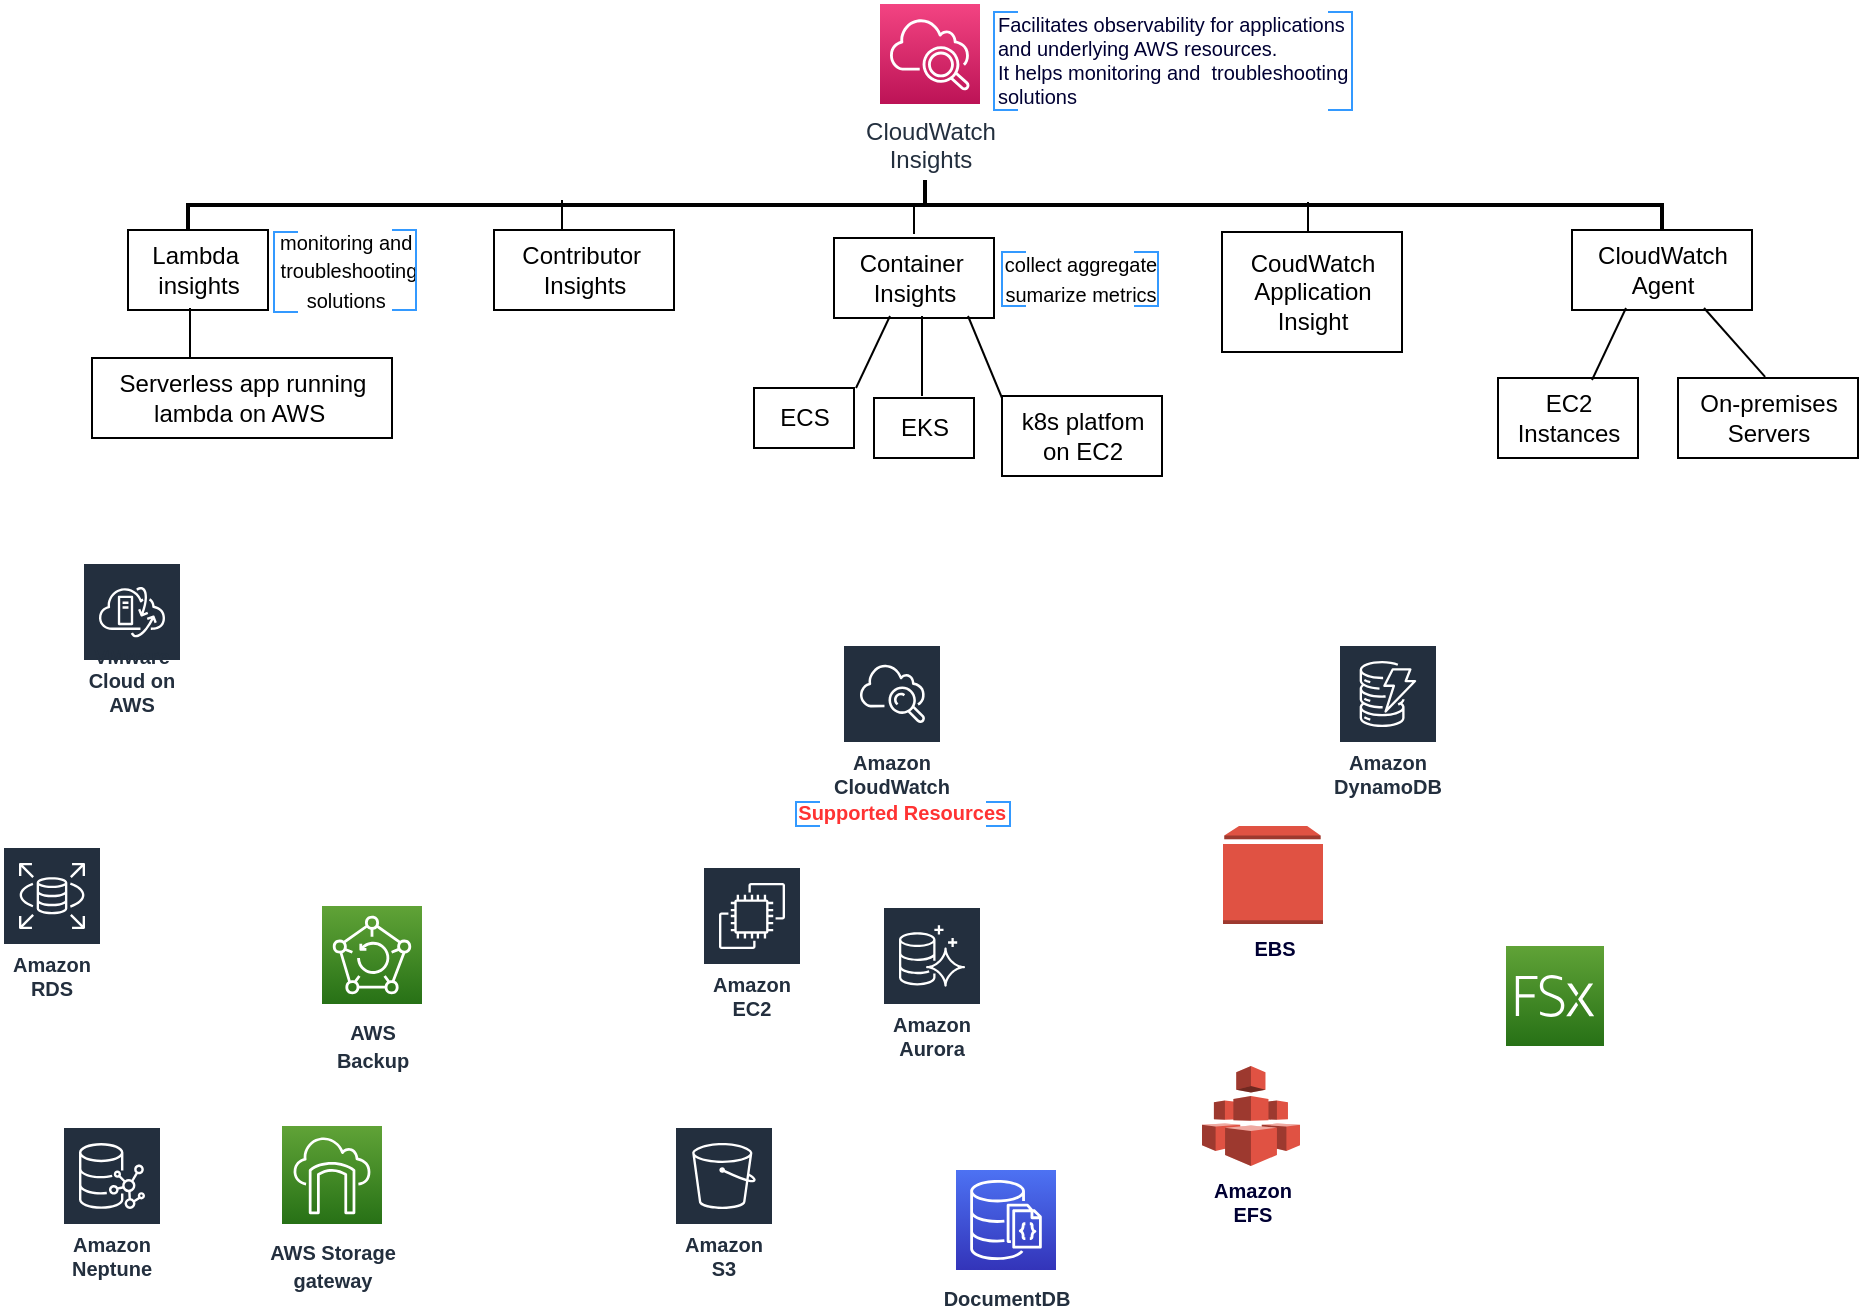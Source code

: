 <mxfile version="20.0.3" type="github">
  <diagram id="ahfcndGCMPXOTyxWDrLU" name="Page-1">
    <mxGraphModel dx="1131" dy="583" grid="1" gridSize="10" guides="1" tooltips="1" connect="1" arrows="1" fold="1" page="1" pageScale="1" pageWidth="1169" pageHeight="827" math="0" shadow="0">
      <root>
        <mxCell id="0" />
        <mxCell id="1" parent="0" />
        <mxCell id="ZLs19pHSzys7aue6sNGM-2" value="CloudWatch&lt;br&gt;Insights" style="sketch=0;points=[[0,0,0],[0.25,0,0],[0.5,0,0],[0.75,0,0],[1,0,0],[0,1,0],[0.25,1,0],[0.5,1,0],[0.75,1,0],[1,1,0],[0,0.25,0],[0,0.5,0],[0,0.75,0],[1,0.25,0],[1,0.5,0],[1,0.75,0]];points=[[0,0,0],[0.25,0,0],[0.5,0,0],[0.75,0,0],[1,0,0],[0,1,0],[0.25,1,0],[0.5,1,0],[0.75,1,0],[1,1,0],[0,0.25,0],[0,0.5,0],[0,0.75,0],[1,0.25,0],[1,0.5,0],[1,0.75,0]];outlineConnect=0;fontColor=#232F3E;gradientColor=#F34482;gradientDirection=north;fillColor=#BC1356;strokeColor=#ffffff;dashed=0;verticalLabelPosition=bottom;verticalAlign=top;align=center;html=1;fontSize=12;fontStyle=0;aspect=fixed;shape=mxgraph.aws4.resourceIcon;resIcon=mxgraph.aws4.cloudwatch_2;" parent="1" vertex="1">
          <mxGeometry x="469" y="39" width="50" height="50" as="geometry" />
        </mxCell>
        <mxCell id="ZLs19pHSzys7aue6sNGM-5" value="Lambda&amp;nbsp;&lt;br&gt;insights" style="text;html=1;align=center;verticalAlign=middle;resizable=0;points=[];autosize=1;strokeColor=default;fillColor=none;fontSize=12;" parent="1" vertex="1">
          <mxGeometry x="93" y="152" width="70" height="40" as="geometry" />
        </mxCell>
        <mxCell id="ZLs19pHSzys7aue6sNGM-6" value="Contributor&amp;nbsp;&lt;br&gt;Insights" style="text;html=1;align=center;verticalAlign=middle;resizable=0;points=[];autosize=1;strokeColor=default;fillColor=none;fontSize=12;" parent="1" vertex="1">
          <mxGeometry x="276" y="152" width="90" height="40" as="geometry" />
        </mxCell>
        <mxCell id="ZLs19pHSzys7aue6sNGM-7" value="Container&amp;nbsp;&lt;br&gt;Insights" style="text;html=1;align=center;verticalAlign=middle;resizable=0;points=[];autosize=1;strokeColor=default;fillColor=none;fontSize=12;" parent="1" vertex="1">
          <mxGeometry x="446" y="156" width="80" height="40" as="geometry" />
        </mxCell>
        <mxCell id="ZLs19pHSzys7aue6sNGM-8" value="CoudWatch&lt;br&gt;Application&lt;br&gt;Insight" style="text;html=1;align=center;verticalAlign=middle;resizable=0;points=[];autosize=1;strokeColor=default;fillColor=none;fontSize=12;" parent="1" vertex="1">
          <mxGeometry x="640" y="153" width="90" height="60" as="geometry" />
        </mxCell>
        <mxCell id="ZLs19pHSzys7aue6sNGM-9" value="CloudWatch &lt;br&gt;Agent" style="text;html=1;align=center;verticalAlign=middle;resizable=0;points=[];autosize=1;strokeColor=default;fillColor=none;fontSize=12;" parent="1" vertex="1">
          <mxGeometry x="815" y="152" width="90" height="40" as="geometry" />
        </mxCell>
        <mxCell id="ZLs19pHSzys7aue6sNGM-10" value="Serverless app running &lt;br&gt;lambda on AWS&amp;nbsp;" style="text;html=1;align=center;verticalAlign=middle;resizable=0;points=[];autosize=1;strokeColor=default;fillColor=none;fontSize=12;" parent="1" vertex="1">
          <mxGeometry x="75" y="216" width="150" height="40" as="geometry" />
        </mxCell>
        <mxCell id="ZLs19pHSzys7aue6sNGM-11" value="&lt;font style=&quot;font-size: 10px;&quot;&gt;collect aggregate&lt;br&gt;sumarize metrics&lt;/font&gt;" style="text;html=1;align=center;verticalAlign=middle;resizable=0;points=[];autosize=1;strokeColor=none;fillColor=none;fontSize=12;" parent="1" vertex="1">
          <mxGeometry x="519" y="156" width="100" height="40" as="geometry" />
        </mxCell>
        <mxCell id="ZLs19pHSzys7aue6sNGM-12" value="" style="strokeWidth=1;html=1;shape=mxgraph.flowchart.annotation_1;align=left;pointerEvents=1;fontColor=#000033;fillColor=none;strokeColor=#3399FF;" parent="1" vertex="1">
          <mxGeometry x="530" y="163" width="12" height="27" as="geometry" />
        </mxCell>
        <mxCell id="ZLs19pHSzys7aue6sNGM-13" value="" style="strokeWidth=1;html=1;shape=mxgraph.flowchart.annotation_1;align=left;pointerEvents=1;fontColor=#000033;fillColor=none;direction=west;strokeColor=#3399FF;" parent="1" vertex="1">
          <mxGeometry x="596" y="163" width="12" height="27" as="geometry" />
        </mxCell>
        <mxCell id="ZLs19pHSzys7aue6sNGM-14" value="" style="strokeWidth=2;html=1;shape=mxgraph.flowchart.annotation_2;align=left;labelPosition=right;pointerEvents=1;fontSize=12;fillColor=none;direction=south;" parent="1" vertex="1">
          <mxGeometry x="123" y="127" width="737" height="25" as="geometry" />
        </mxCell>
        <mxCell id="ZLs19pHSzys7aue6sNGM-15" value="" style="endArrow=none;html=1;rounded=0;fontSize=12;" parent="1" edge="1">
          <mxGeometry width="50" height="50" relative="1" as="geometry">
            <mxPoint x="457" y="231" as="sourcePoint" />
            <mxPoint x="474" y="195" as="targetPoint" />
          </mxGeometry>
        </mxCell>
        <mxCell id="ZLs19pHSzys7aue6sNGM-17" value="" style="endArrow=none;html=1;rounded=0;fontSize=12;" parent="1" edge="1">
          <mxGeometry width="50" height="50" relative="1" as="geometry">
            <mxPoint x="530" y="236" as="sourcePoint" />
            <mxPoint x="513" y="195" as="targetPoint" />
          </mxGeometry>
        </mxCell>
        <mxCell id="ZLs19pHSzys7aue6sNGM-18" value="" style="endArrow=none;html=1;rounded=0;fontSize=12;" parent="1" edge="1">
          <mxGeometry width="50" height="50" relative="1" as="geometry">
            <mxPoint x="490" y="235" as="sourcePoint" />
            <mxPoint x="490" y="195" as="targetPoint" />
          </mxGeometry>
        </mxCell>
        <mxCell id="ZLs19pHSzys7aue6sNGM-19" value="ECS" style="text;html=1;align=center;verticalAlign=middle;resizable=0;points=[];autosize=1;strokeColor=default;fillColor=none;fontSize=12;" parent="1" vertex="1">
          <mxGeometry x="406" y="231" width="50" height="30" as="geometry" />
        </mxCell>
        <mxCell id="ZLs19pHSzys7aue6sNGM-20" value="EKS" style="text;html=1;align=center;verticalAlign=middle;resizable=0;points=[];autosize=1;strokeColor=default;fillColor=none;fontSize=12;" parent="1" vertex="1">
          <mxGeometry x="466" y="236" width="50" height="30" as="geometry" />
        </mxCell>
        <mxCell id="ZLs19pHSzys7aue6sNGM-21" value="k8s platfom&lt;br&gt;on EC2" style="text;html=1;align=center;verticalAlign=middle;resizable=0;points=[];autosize=1;strokeColor=default;fillColor=none;fontSize=12;" parent="1" vertex="1">
          <mxGeometry x="530" y="235" width="80" height="40" as="geometry" />
        </mxCell>
        <mxCell id="ZLs19pHSzys7aue6sNGM-22" value="EC2 &lt;br&gt;Instances" style="text;html=1;align=center;verticalAlign=middle;resizable=0;points=[];autosize=1;strokeColor=default;fillColor=none;fontSize=12;" parent="1" vertex="1">
          <mxGeometry x="778" y="226" width="70" height="40" as="geometry" />
        </mxCell>
        <mxCell id="ZLs19pHSzys7aue6sNGM-23" value="On-premises &lt;br&gt;Servers" style="text;html=1;align=center;verticalAlign=middle;resizable=0;points=[];autosize=1;strokeColor=default;fillColor=none;fontSize=12;" parent="1" vertex="1">
          <mxGeometry x="868" y="226" width="90" height="40" as="geometry" />
        </mxCell>
        <mxCell id="ZLs19pHSzys7aue6sNGM-24" value="" style="endArrow=none;html=1;rounded=0;fontSize=12;" parent="1" edge="1">
          <mxGeometry width="50" height="50" relative="1" as="geometry">
            <mxPoint x="825" y="227" as="sourcePoint" />
            <mxPoint x="842" y="191" as="targetPoint" />
          </mxGeometry>
        </mxCell>
        <mxCell id="ZLs19pHSzys7aue6sNGM-25" value="" style="endArrow=none;html=1;rounded=0;fontSize=12;exitX=0.484;exitY=-0.014;exitDx=0;exitDy=0;exitPerimeter=0;" parent="1" edge="1" source="ZLs19pHSzys7aue6sNGM-23">
          <mxGeometry width="50" height="50" relative="1" as="geometry">
            <mxPoint x="898" y="232" as="sourcePoint" />
            <mxPoint x="881" y="191" as="targetPoint" />
          </mxGeometry>
        </mxCell>
        <mxCell id="DTZgFdQ72hOBGd_lE64p-2" value="" style="endArrow=none;html=1;rounded=0;fontSize=12;" edge="1" parent="1">
          <mxGeometry width="50" height="50" relative="1" as="geometry">
            <mxPoint x="310" y="152" as="sourcePoint" />
            <mxPoint x="310" y="137" as="targetPoint" />
          </mxGeometry>
        </mxCell>
        <mxCell id="DTZgFdQ72hOBGd_lE64p-3" value="" style="endArrow=none;html=1;rounded=0;fontSize=12;" edge="1" parent="1">
          <mxGeometry width="50" height="50" relative="1" as="geometry">
            <mxPoint x="486" y="154" as="sourcePoint" />
            <mxPoint x="486" y="139" as="targetPoint" />
          </mxGeometry>
        </mxCell>
        <mxCell id="DTZgFdQ72hOBGd_lE64p-4" value="" style="endArrow=none;html=1;rounded=0;fontSize=12;" edge="1" parent="1">
          <mxGeometry width="50" height="50" relative="1" as="geometry">
            <mxPoint x="683" y="153" as="sourcePoint" />
            <mxPoint x="683" y="138" as="targetPoint" />
          </mxGeometry>
        </mxCell>
        <mxCell id="DTZgFdQ72hOBGd_lE64p-5" value="" style="endArrow=none;html=1;rounded=0;fontSize=12;" edge="1" parent="1">
          <mxGeometry width="50" height="50" relative="1" as="geometry">
            <mxPoint x="124" y="216" as="sourcePoint" />
            <mxPoint x="124" y="191" as="targetPoint" />
          </mxGeometry>
        </mxCell>
        <mxCell id="DTZgFdQ72hOBGd_lE64p-6" value="Amazon CloudWatch" style="sketch=0;outlineConnect=0;fontColor=#232F3E;gradientColor=none;strokeColor=#ffffff;fillColor=#232F3E;dashed=0;verticalLabelPosition=middle;verticalAlign=bottom;align=center;html=1;whiteSpace=wrap;fontSize=10;fontStyle=1;spacing=3;shape=mxgraph.aws4.productIcon;prIcon=mxgraph.aws4.cloudwatch;" vertex="1" parent="1">
          <mxGeometry x="450" y="359" width="50" height="81" as="geometry" />
        </mxCell>
        <mxCell id="DTZgFdQ72hOBGd_lE64p-7" value="&lt;b&gt;&lt;font color=&quot;#ff3333&quot;&gt;Supported Resources&amp;nbsp;&lt;/font&gt;&lt;/b&gt;" style="text;html=1;align=center;verticalAlign=middle;resizable=0;points=[];autosize=1;strokeColor=none;fillColor=none;fontSize=10;" vertex="1" parent="1">
          <mxGeometry x="416" y="428" width="130" height="30" as="geometry" />
        </mxCell>
        <mxCell id="DTZgFdQ72hOBGd_lE64p-8" value="" style="strokeWidth=1;html=1;shape=mxgraph.flowchart.annotation_1;align=left;pointerEvents=1;fontColor=#000033;fillColor=none;strokeColor=#3399FF;" vertex="1" parent="1">
          <mxGeometry x="427" y="438" width="12" height="12" as="geometry" />
        </mxCell>
        <mxCell id="DTZgFdQ72hOBGd_lE64p-9" value="" style="strokeWidth=1;html=1;shape=mxgraph.flowchart.annotation_1;align=left;pointerEvents=1;fontColor=#000033;fillColor=none;direction=west;strokeColor=#3399FF;" vertex="1" parent="1">
          <mxGeometry x="522" y="438" width="12" height="12" as="geometry" />
        </mxCell>
        <mxCell id="DTZgFdQ72hOBGd_lE64p-11" value="&lt;b style=&quot;font-size: 10px;&quot;&gt;AWS &lt;br&gt;Backup&lt;/b&gt;" style="sketch=0;points=[[0,0,0],[0.25,0,0],[0.5,0,0],[0.75,0,0],[1,0,0],[0,1,0],[0.25,1,0],[0.5,1,0],[0.75,1,0],[1,1,0],[0,0.25,0],[0,0.5,0],[0,0.75,0],[1,0.25,0],[1,0.5,0],[1,0.75,0]];outlineConnect=0;fontColor=#232F3E;gradientColor=#60A337;gradientDirection=north;fillColor=#277116;strokeColor=#ffffff;dashed=0;verticalLabelPosition=bottom;verticalAlign=top;align=center;html=1;fontSize=12;fontStyle=0;shape=mxgraph.aws4.resourceIcon;resIcon=mxgraph.aws4.backup;" vertex="1" parent="1">
          <mxGeometry x="190" y="490" width="50" height="49" as="geometry" />
        </mxCell>
        <mxCell id="DTZgFdQ72hOBGd_lE64p-13" value="&lt;font style=&quot;font-size: 10px;&quot;&gt;&lt;b&gt;AWS Storage &lt;br&gt;gateway&lt;/b&gt;&lt;/font&gt;" style="sketch=0;points=[[0,0,0],[0.25,0,0],[0.5,0,0],[0.75,0,0],[1,0,0],[0,1,0],[0.25,1,0],[0.5,1,0],[0.75,1,0],[1,1,0],[0,0.25,0],[0,0.5,0],[0,0.75,0],[1,0.25,0],[1,0.5,0],[1,0.75,0]];outlineConnect=0;fontColor=#232F3E;gradientColor=#60A337;gradientDirection=north;fillColor=#277116;strokeColor=#ffffff;dashed=0;verticalLabelPosition=bottom;verticalAlign=top;align=center;html=1;fontSize=12;fontStyle=0;shape=mxgraph.aws4.resourceIcon;resIcon=mxgraph.aws4.storage_gateway;" vertex="1" parent="1">
          <mxGeometry x="170" y="600" width="50" height="49" as="geometry" />
        </mxCell>
        <mxCell id="DTZgFdQ72hOBGd_lE64p-14" value="Amazon EC2" style="sketch=0;outlineConnect=0;fontColor=#232F3E;gradientColor=none;strokeColor=#ffffff;fillColor=#232F3E;dashed=0;verticalLabelPosition=middle;verticalAlign=bottom;align=center;html=1;whiteSpace=wrap;fontSize=10;fontStyle=1;spacing=3;shape=mxgraph.aws4.productIcon;prIcon=mxgraph.aws4.ec2;" vertex="1" parent="1">
          <mxGeometry x="380" y="470" width="50" height="81" as="geometry" />
        </mxCell>
        <mxCell id="DTZgFdQ72hOBGd_lE64p-16" value="Amazon S3" style="sketch=0;outlineConnect=0;fontColor=#232F3E;gradientColor=none;strokeColor=#ffffff;fillColor=#232F3E;dashed=0;verticalLabelPosition=middle;verticalAlign=bottom;align=center;html=1;whiteSpace=wrap;fontSize=10;fontStyle=1;spacing=3;shape=mxgraph.aws4.productIcon;prIcon=mxgraph.aws4.s3;" vertex="1" parent="1">
          <mxGeometry x="366" y="600" width="50" height="81" as="geometry" />
        </mxCell>
        <mxCell id="DTZgFdQ72hOBGd_lE64p-17" value="&lt;font style=&quot;font-size: 10px;&quot;&gt;monitoring and&amp;nbsp;&lt;br&gt;troubleshooting &lt;br&gt;solutions&amp;nbsp;&lt;/font&gt;" style="text;html=1;align=center;verticalAlign=middle;resizable=0;points=[];autosize=1;strokeColor=none;fillColor=none;fontSize=12;" vertex="1" parent="1">
          <mxGeometry x="158" y="142" width="90" height="60" as="geometry" />
        </mxCell>
        <mxCell id="DTZgFdQ72hOBGd_lE64p-18" value="" style="strokeWidth=1;html=1;shape=mxgraph.flowchart.annotation_1;align=left;pointerEvents=1;fontColor=#000033;fillColor=none;strokeColor=#3399FF;" vertex="1" parent="1">
          <mxGeometry x="166" y="153" width="12" height="40" as="geometry" />
        </mxCell>
        <mxCell id="DTZgFdQ72hOBGd_lE64p-19" value="" style="strokeWidth=1;html=1;shape=mxgraph.flowchart.annotation_1;align=left;pointerEvents=1;fontColor=#000033;fillColor=none;direction=west;strokeColor=#3399FF;" vertex="1" parent="1">
          <mxGeometry x="225" y="152" width="12" height="40" as="geometry" />
        </mxCell>
        <mxCell id="DTZgFdQ72hOBGd_lE64p-20" value="&lt;font color=&quot;#000033&quot;&gt;Facilitates observability for applications &lt;br&gt;and underlying AWS resources. &lt;br&gt;It helps&amp;nbsp;&lt;/font&gt;&lt;span style=&quot;background-color: initial;&quot;&gt;&lt;font color=&quot;#000033&quot;&gt;monitoring and&amp;nbsp;&amp;nbsp;&lt;/font&gt;&lt;/span&gt;&lt;span style=&quot;color: rgb(0, 0, 51); background-color: initial;&quot;&gt;troubleshooting&lt;/span&gt;&lt;span style=&quot;background-color: initial;&quot;&gt;&lt;font color=&quot;#000033&quot;&gt;&lt;br&gt;&lt;/font&gt;&lt;/span&gt;&lt;div&gt;&lt;font color=&quot;#000033&quot;&gt;solutions&amp;nbsp;&lt;/font&gt;&lt;/div&gt;" style="text;html=1;align=left;verticalAlign=middle;resizable=0;points=[];autosize=1;strokeColor=none;fillColor=none;fontSize=10;fontColor=#FF3333;" vertex="1" parent="1">
          <mxGeometry x="526" y="37" width="200" height="60" as="geometry" />
        </mxCell>
        <mxCell id="DTZgFdQ72hOBGd_lE64p-21" value="" style="strokeWidth=1;html=1;shape=mxgraph.flowchart.annotation_1;align=left;pointerEvents=1;fontColor=#000033;fillColor=none;strokeColor=#3399FF;" vertex="1" parent="1">
          <mxGeometry x="526" y="43" width="12" height="49" as="geometry" />
        </mxCell>
        <mxCell id="DTZgFdQ72hOBGd_lE64p-22" value="" style="strokeWidth=1;html=1;shape=mxgraph.flowchart.annotation_1;align=left;pointerEvents=1;fontColor=#000033;fillColor=none;direction=west;strokeColor=#3399FF;" vertex="1" parent="1">
          <mxGeometry x="693" y="43" width="12" height="49" as="geometry" />
        </mxCell>
        <mxCell id="DTZgFdQ72hOBGd_lE64p-24" value="Amazon&#xa;Aurora" style="sketch=0;outlineConnect=0;fontColor=#232F3E;gradientColor=none;strokeColor=#ffffff;fillColor=#232F3E;dashed=0;verticalLabelPosition=middle;verticalAlign=bottom;align=center;html=1;whiteSpace=wrap;fontSize=10;fontStyle=1;spacing=3;shape=mxgraph.aws4.productIcon;prIcon=mxgraph.aws4.aurora;" vertex="1" parent="1">
          <mxGeometry x="470" y="490" width="50" height="81" as="geometry" />
        </mxCell>
        <mxCell id="DTZgFdQ72hOBGd_lE64p-25" value="&lt;font style=&quot;font-size: 10px;&quot;&gt;&lt;b&gt;DocumentDB&lt;/b&gt;&lt;/font&gt;" style="sketch=0;points=[[0,0,0],[0.25,0,0],[0.5,0,0],[0.75,0,0],[1,0,0],[0,1,0],[0.25,1,0],[0.5,1,0],[0.75,1,0],[1,1,0],[0,0.25,0],[0,0.5,0],[0,0.75,0],[1,0.25,0],[1,0.5,0],[1,0.75,0]];outlineConnect=0;fontColor=#232F3E;gradientColor=#4D72F3;gradientDirection=north;fillColor=#3334B9;strokeColor=#ffffff;dashed=0;verticalLabelPosition=bottom;verticalAlign=top;align=center;html=1;fontSize=12;fontStyle=0;shape=mxgraph.aws4.resourceIcon;resIcon=mxgraph.aws4.documentdb_with_mongodb_compatibility;" vertex="1" parent="1">
          <mxGeometry x="507" y="622" width="50" height="50" as="geometry" />
        </mxCell>
        <mxCell id="DTZgFdQ72hOBGd_lE64p-26" value="&lt;b&gt;EBS&lt;/b&gt;" style="outlineConnect=0;dashed=0;verticalLabelPosition=bottom;verticalAlign=top;align=center;html=1;shape=mxgraph.aws3.volume;fillColor=#E05243;gradientColor=none;fontSize=10;fontColor=#000033;strokeColor=default;strokeWidth=1;" vertex="1" parent="1">
          <mxGeometry x="640.5" y="450" width="50" height="49" as="geometry" />
        </mxCell>
        <mxCell id="DTZgFdQ72hOBGd_lE64p-27" value="&lt;b&gt;Amazon &lt;br&gt;EFS&lt;/b&gt;" style="outlineConnect=0;dashed=0;verticalLabelPosition=bottom;verticalAlign=top;align=center;html=1;shape=mxgraph.aws3.efs;fillColor=#E05243;gradientColor=none;fontSize=10;fontColor=#000033;strokeColor=default;strokeWidth=1;" vertex="1" parent="1">
          <mxGeometry x="630" y="570" width="49" height="50" as="geometry" />
        </mxCell>
        <mxCell id="DTZgFdQ72hOBGd_lE64p-30" value="" style="sketch=0;points=[[0,0,0],[0.25,0,0],[0.5,0,0],[0.75,0,0],[1,0,0],[0,1,0],[0.25,1,0],[0.5,1,0],[0.75,1,0],[1,1,0],[0,0.25,0],[0,0.5,0],[0,0.75,0],[1,0.25,0],[1,0.5,0],[1,0.75,0]];outlineConnect=0;fontColor=#232F3E;gradientColor=#60A337;gradientDirection=north;fillColor=#277116;strokeColor=#ffffff;dashed=0;verticalLabelPosition=bottom;verticalAlign=top;align=center;html=1;fontSize=12;fontStyle=0;shape=mxgraph.aws4.resourceIcon;resIcon=mxgraph.aws4.fsx;" vertex="1" parent="1">
          <mxGeometry x="782" y="510" width="49" height="50" as="geometry" />
        </mxCell>
        <mxCell id="DTZgFdQ72hOBGd_lE64p-31" value="Amazon DynamoDB" style="sketch=0;outlineConnect=0;fontColor=#232F3E;gradientColor=none;strokeColor=#ffffff;fillColor=#232F3E;dashed=0;verticalLabelPosition=middle;verticalAlign=bottom;align=center;html=1;whiteSpace=wrap;fontSize=10;fontStyle=1;spacing=3;shape=mxgraph.aws4.productIcon;prIcon=mxgraph.aws4.dynamodb;" vertex="1" parent="1">
          <mxGeometry x="698" y="359" width="50" height="81" as="geometry" />
        </mxCell>
        <mxCell id="DTZgFdQ72hOBGd_lE64p-32" value="Amazon RDS" style="sketch=0;outlineConnect=0;fontColor=#232F3E;gradientColor=none;strokeColor=#ffffff;fillColor=#232F3E;dashed=0;verticalLabelPosition=middle;verticalAlign=bottom;align=center;html=1;whiteSpace=wrap;fontSize=10;fontStyle=1;spacing=3;shape=mxgraph.aws4.productIcon;prIcon=mxgraph.aws4.rds;" vertex="1" parent="1">
          <mxGeometry x="30" y="460" width="50" height="81" as="geometry" />
        </mxCell>
        <mxCell id="DTZgFdQ72hOBGd_lE64p-33" value="Amazon Neptune" style="sketch=0;outlineConnect=0;fontColor=#232F3E;gradientColor=none;strokeColor=#ffffff;fillColor=#232F3E;dashed=0;verticalLabelPosition=middle;verticalAlign=bottom;align=center;html=1;whiteSpace=wrap;fontSize=10;fontStyle=1;spacing=3;shape=mxgraph.aws4.productIcon;prIcon=mxgraph.aws4.neptune;" vertex="1" parent="1">
          <mxGeometry x="60" y="600" width="50" height="81" as="geometry" />
        </mxCell>
        <mxCell id="DTZgFdQ72hOBGd_lE64p-34" value="VMware Cloud on AWS" style="sketch=0;outlineConnect=0;fontColor=#232F3E;gradientColor=none;strokeColor=#ffffff;fillColor=#232F3E;dashed=0;verticalLabelPosition=middle;verticalAlign=bottom;align=center;html=1;whiteSpace=wrap;fontSize=10;fontStyle=1;spacing=3;shape=mxgraph.aws4.productIcon;prIcon=mxgraph.aws4.vmware_cloud_on_aws;" vertex="1" parent="1">
          <mxGeometry x="70" y="318" width="50" height="81" as="geometry" />
        </mxCell>
      </root>
    </mxGraphModel>
  </diagram>
</mxfile>
